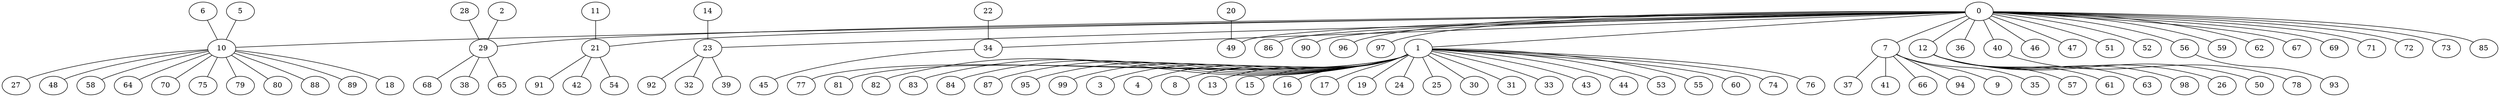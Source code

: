 graph {

0--1   
0--7   
0--10   
0--12   
0--21   
0--23   
0--29   
0--34   
0--36   
0--40   
0--46   
0--47   
0--49   
0--51   
0--52   
0--56   
0--59   
0--62   
0--67   
0--69   
0--71   
0--72   
0--73   
0--85   
0--86   
0--90   
0--96   
0--97   
1--3   
1--4   
1--8   
1--13   
1--15   
1--16   
1--17   
1--19   
1--24   
1--25   
1--30   
1--31   
1--33   
1--43   
1--44   
1--53   
1--55   
1--60   
1--74   
1--76   
1--77   
1--81   
1--82   
1--83   
1--84   
1--87   
1--95   
1--99   
7--9   
7--35   
7--37   
7--41   
7--66   
7--94   
5--10   
6--10   
10--18   
10--27   
10--48   
10--58   
10--64   
10--70   
10--75   
10--79   
10--80   
10--88   
10--89   
12--26   
12--50   
12--57   
12--61   
12--63   
12--98   
11--21   
21--42   
21--54   
21--91   
14--23   
23--32   
23--39   
23--92   
2--29   
28--29   
29--38   
29--65   
29--68   
22--34   
34--45   
40--78   
20--49   
56--93   
}
